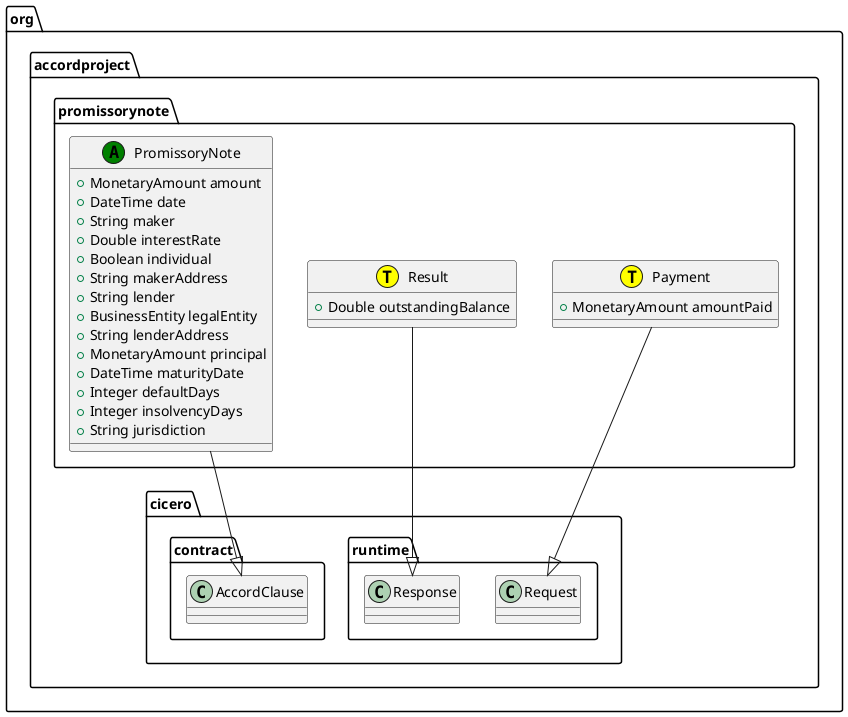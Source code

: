 @startuml
class org.accordproject.promissorynote.Payment << (T,yellow) >> {
   + MonetaryAmount amountPaid
}
org.accordproject.promissorynote.Payment --|> org.accordproject.cicero.runtime.Request
class org.accordproject.promissorynote.Result << (T,yellow) >> {
   + Double outstandingBalance
}
org.accordproject.promissorynote.Result --|> org.accordproject.cicero.runtime.Response
class org.accordproject.promissorynote.PromissoryNote << (A,green) >> {
   + MonetaryAmount amount
   + DateTime date
   + String maker
   + Double interestRate
   + Boolean individual
   + String makerAddress
   + String lender
   + BusinessEntity legalEntity
   + String lenderAddress
   + MonetaryAmount principal
   + DateTime maturityDate
   + Integer defaultDays
   + Integer insolvencyDays
   + String jurisdiction
}
org.accordproject.promissorynote.PromissoryNote --|> org.accordproject.cicero.contract.AccordClause
@enduml
